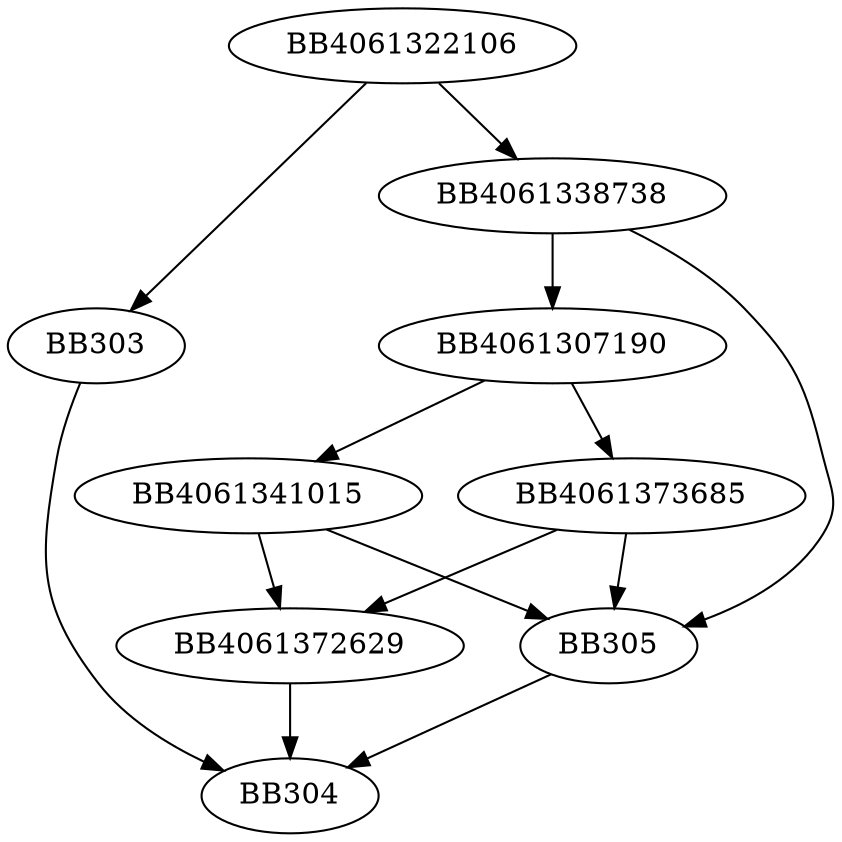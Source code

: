digraph G{
	BB4061322106->BB4061338738;
	BB4061322106->BB303;
	BB303->BB304;
	BB4061338738->BB305;
	BB4061338738->BB4061307190;
	BB4061307190->BB4061341015;
	BB4061307190->BB4061373685;
	BB4061341015->BB305;
	BB4061341015->BB4061372629;
	BB4061373685->BB305;
	BB4061373685->BB4061372629;
	BB4061372629->BB304;
	BB305->BB304;
}
